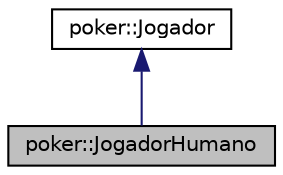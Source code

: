 digraph "poker::JogadorHumano"
{
  edge [fontname="Helvetica",fontsize="10",labelfontname="Helvetica",labelfontsize="10"];
  node [fontname="Helvetica",fontsize="10",shape=record];
  Node0 [label="poker::JogadorHumano",height=0.2,width=0.4,color="black", fillcolor="grey75", style="filled", fontcolor="black"];
  Node1 -> Node0 [dir="back",color="midnightblue",fontsize="10",style="solid",fontname="Helvetica"];
  Node1 [label="poker::Jogador",height=0.2,width=0.4,color="black", fillcolor="white", style="filled",URL="$classpoker_1_1Jogador.html"];
}
